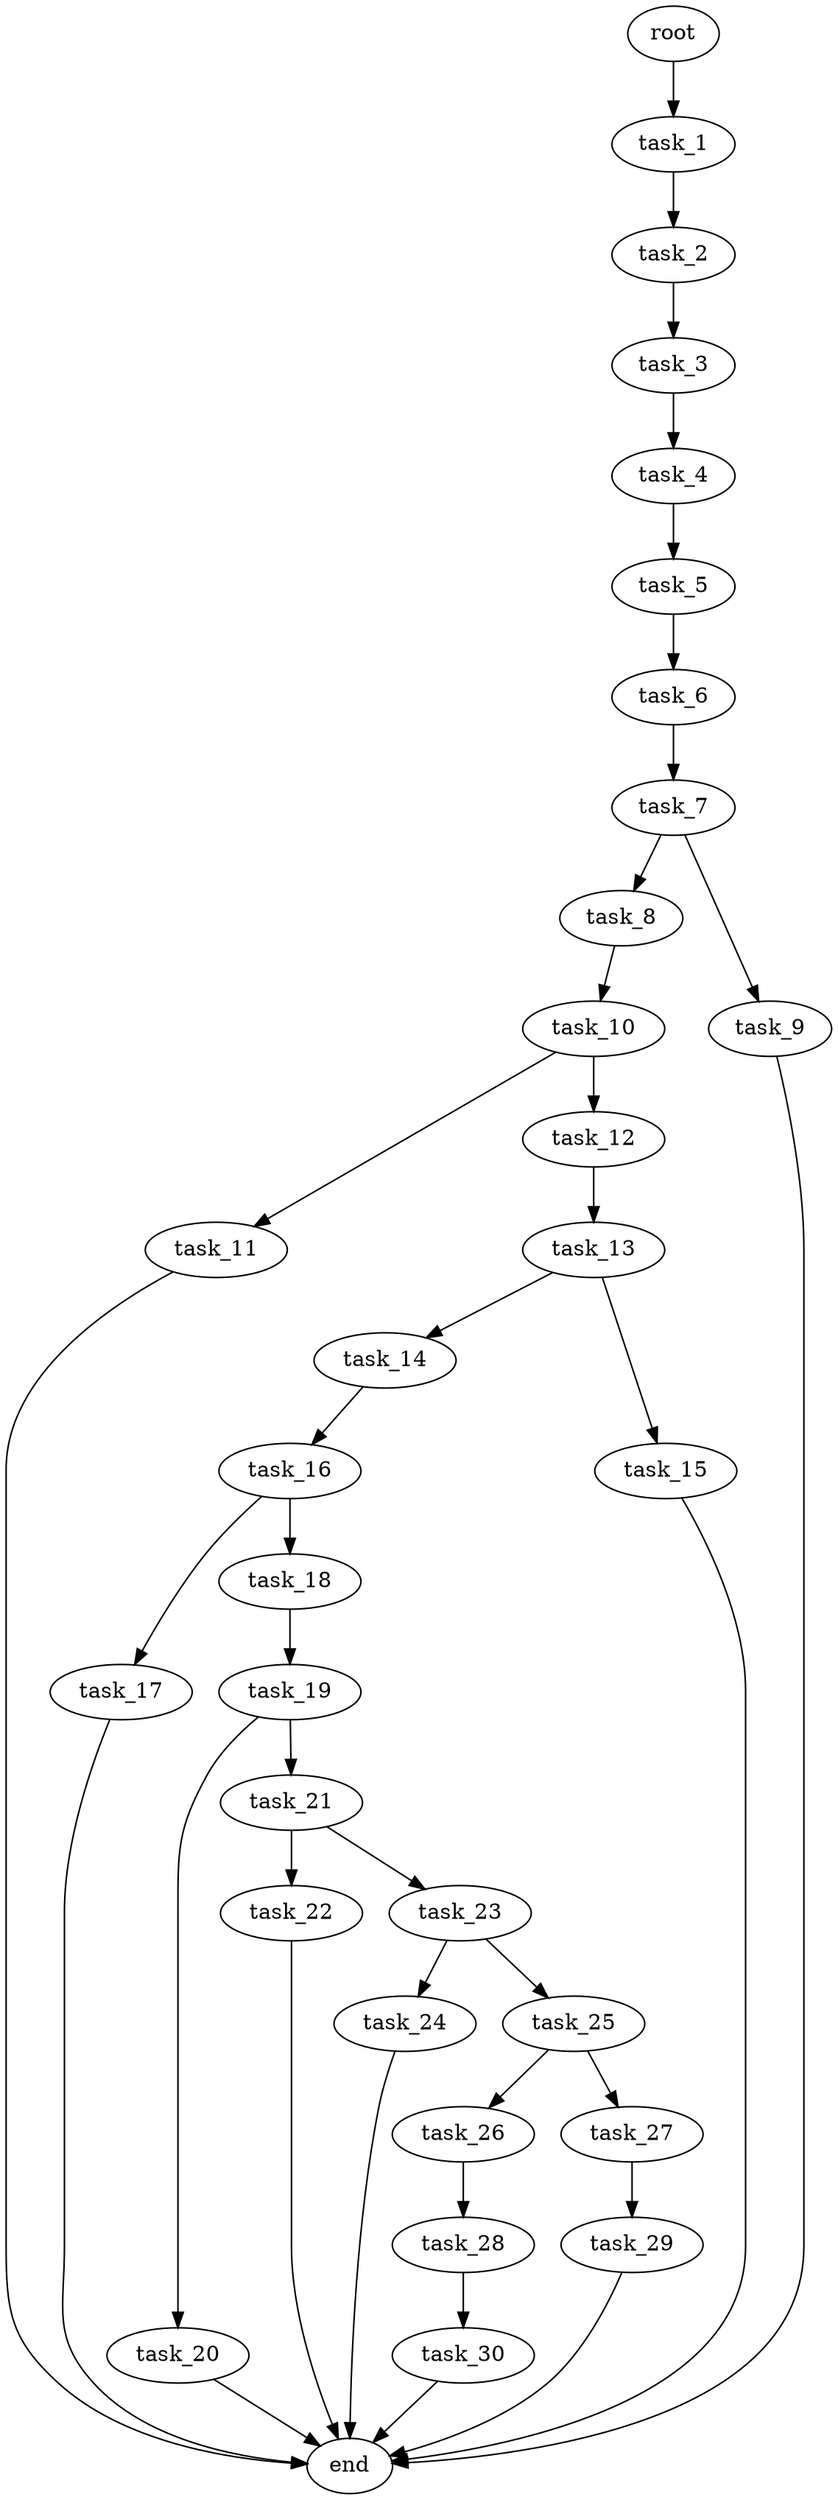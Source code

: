 digraph G {
  root [size="0.000000e+00"];
  task_1 [size="8.171224e+10"];
  task_2 [size="2.994488e+10"];
  task_3 [size="6.634224e+10"];
  task_4 [size="9.389361e+10"];
  task_5 [size="1.343777e+10"];
  task_6 [size="1.155171e+10"];
  task_7 [size="1.071253e+10"];
  task_8 [size="5.532683e+10"];
  task_9 [size="2.724210e+10"];
  task_10 [size="6.048693e+10"];
  task_11 [size="7.176404e+10"];
  task_12 [size="2.036770e+10"];
  task_13 [size="6.342745e+10"];
  task_14 [size="2.640575e+10"];
  task_15 [size="4.885830e+10"];
  task_16 [size="9.053460e+10"];
  task_17 [size="8.461191e+10"];
  task_18 [size="9.238924e+09"];
  task_19 [size="4.236334e+10"];
  task_20 [size="2.767526e+10"];
  task_21 [size="3.645335e+08"];
  task_22 [size="7.711421e+10"];
  task_23 [size="6.371497e+10"];
  task_24 [size="2.620291e+10"];
  task_25 [size="7.412568e+10"];
  task_26 [size="5.517253e+10"];
  task_27 [size="4.277442e+10"];
  task_28 [size="9.768733e+08"];
  task_29 [size="7.533634e+09"];
  task_30 [size="8.831181e+10"];
  end [size="0.000000e+00"];

  root -> task_1 [size="1.000000e-12"];
  task_1 -> task_2 [size="2.994488e+08"];
  task_2 -> task_3 [size="6.634224e+08"];
  task_3 -> task_4 [size="9.389361e+08"];
  task_4 -> task_5 [size="1.343777e+08"];
  task_5 -> task_6 [size="1.155171e+08"];
  task_6 -> task_7 [size="1.071253e+08"];
  task_7 -> task_8 [size="5.532683e+08"];
  task_7 -> task_9 [size="2.724210e+08"];
  task_8 -> task_10 [size="6.048693e+08"];
  task_9 -> end [size="1.000000e-12"];
  task_10 -> task_11 [size="7.176404e+08"];
  task_10 -> task_12 [size="2.036770e+08"];
  task_11 -> end [size="1.000000e-12"];
  task_12 -> task_13 [size="6.342745e+08"];
  task_13 -> task_14 [size="2.640575e+08"];
  task_13 -> task_15 [size="4.885830e+08"];
  task_14 -> task_16 [size="9.053460e+08"];
  task_15 -> end [size="1.000000e-12"];
  task_16 -> task_17 [size="8.461191e+08"];
  task_16 -> task_18 [size="9.238924e+07"];
  task_17 -> end [size="1.000000e-12"];
  task_18 -> task_19 [size="4.236334e+08"];
  task_19 -> task_20 [size="2.767526e+08"];
  task_19 -> task_21 [size="3.645335e+06"];
  task_20 -> end [size="1.000000e-12"];
  task_21 -> task_22 [size="7.711421e+08"];
  task_21 -> task_23 [size="6.371497e+08"];
  task_22 -> end [size="1.000000e-12"];
  task_23 -> task_24 [size="2.620291e+08"];
  task_23 -> task_25 [size="7.412568e+08"];
  task_24 -> end [size="1.000000e-12"];
  task_25 -> task_26 [size="5.517253e+08"];
  task_25 -> task_27 [size="4.277442e+08"];
  task_26 -> task_28 [size="9.768733e+06"];
  task_27 -> task_29 [size="7.533634e+07"];
  task_28 -> task_30 [size="8.831181e+08"];
  task_29 -> end [size="1.000000e-12"];
  task_30 -> end [size="1.000000e-12"];
}
